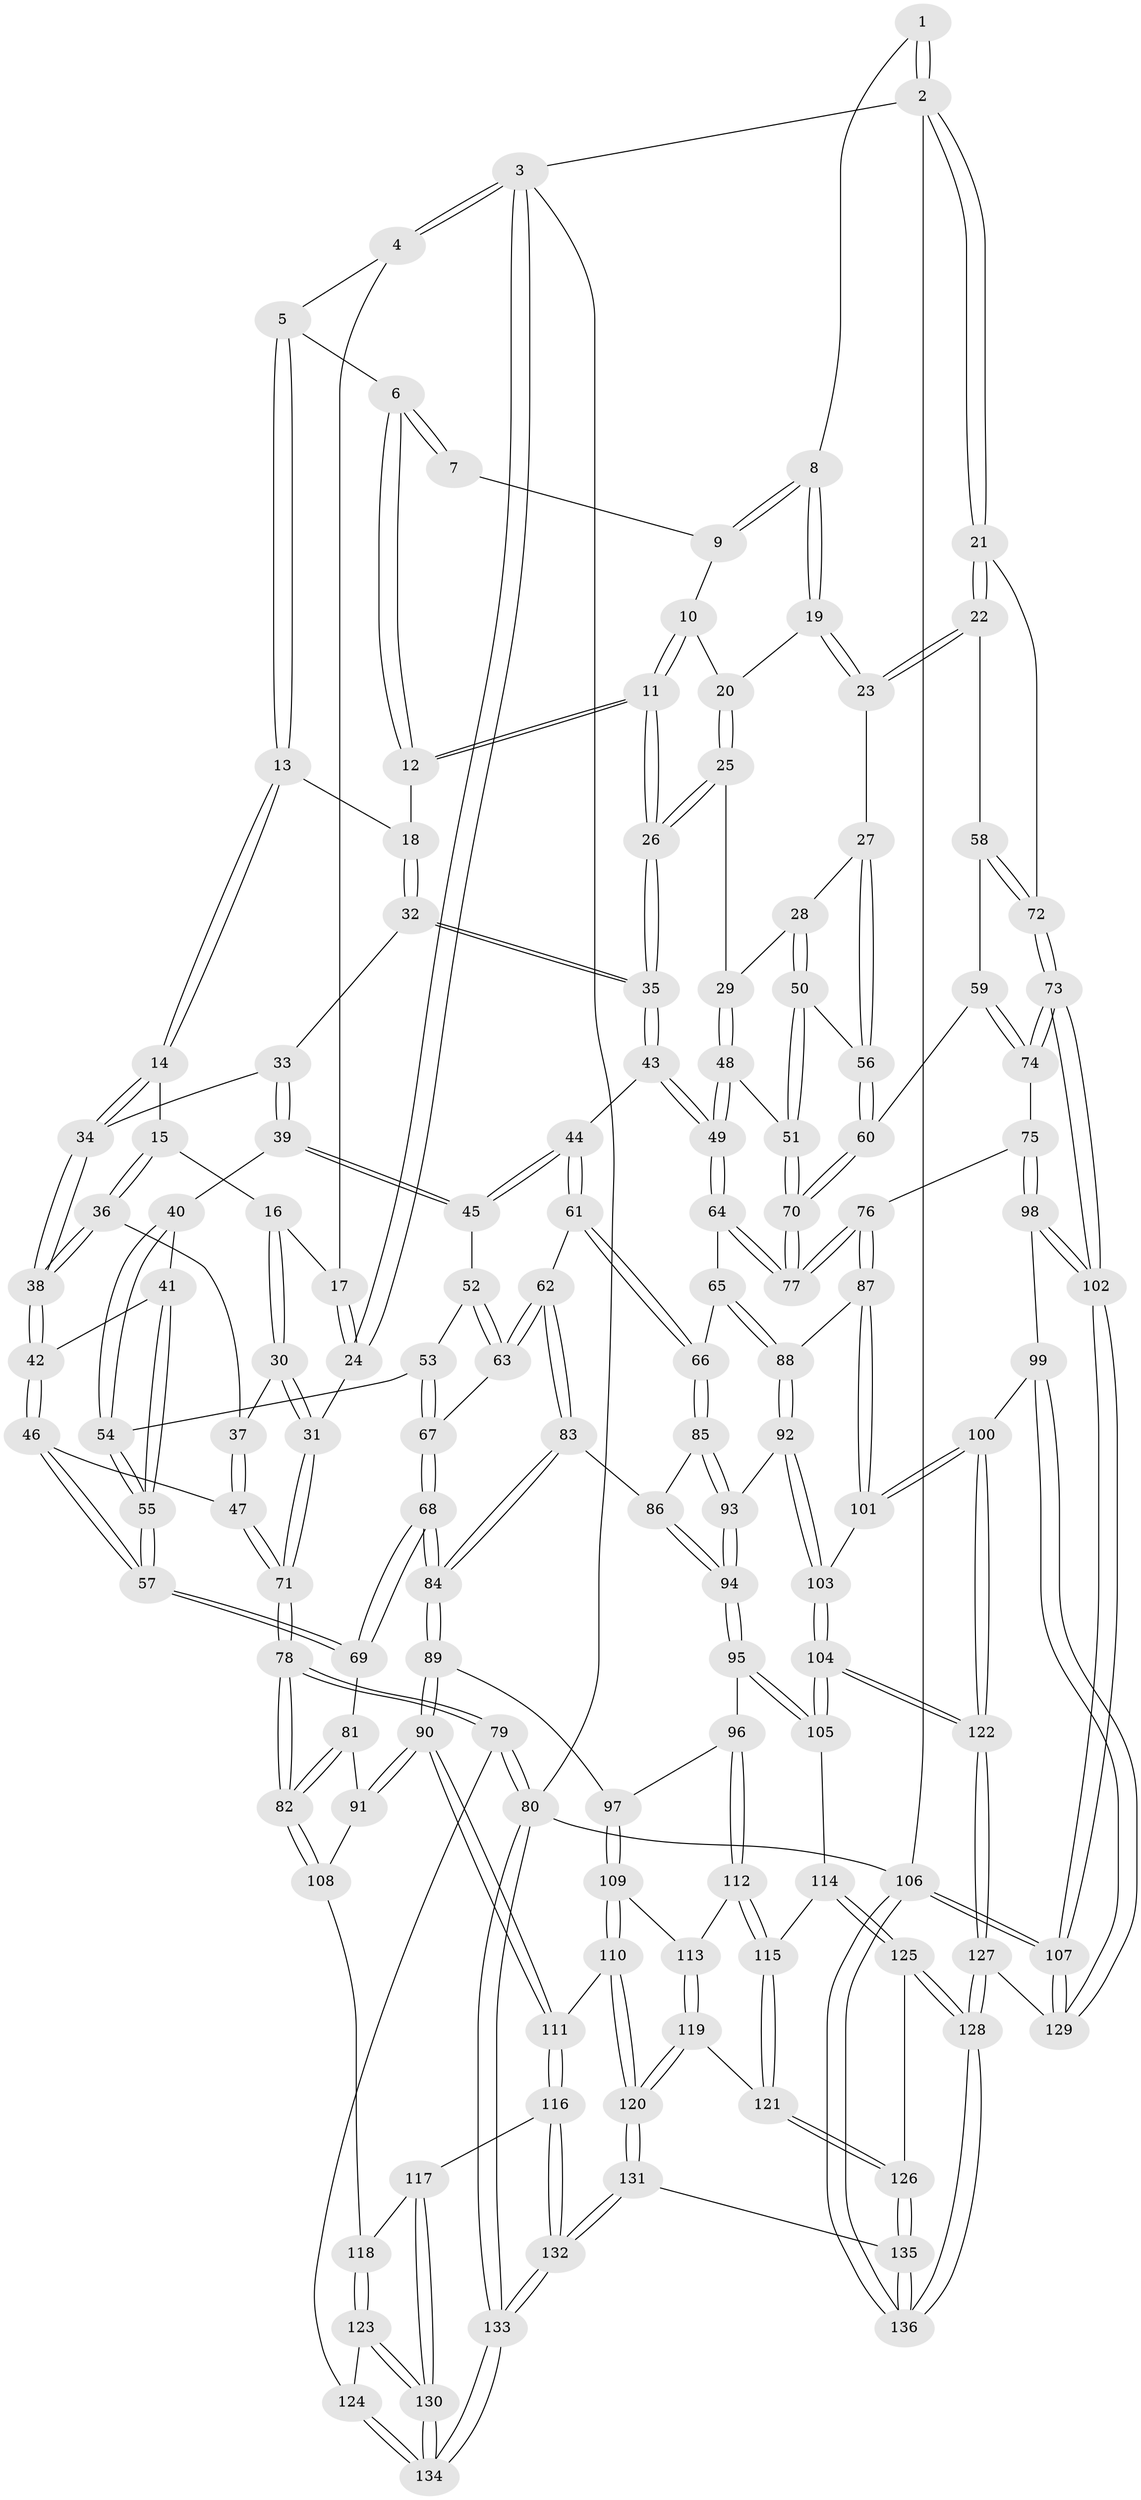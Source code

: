 // Generated by graph-tools (version 1.1) at 2025/03/03/09/25 03:03:29]
// undirected, 136 vertices, 337 edges
graph export_dot {
graph [start="1"]
  node [color=gray90,style=filled];
  1 [pos="+0.9048526063799761+0"];
  2 [pos="+1+0"];
  3 [pos="+0+0"];
  4 [pos="+0.19601501781010403+0"];
  5 [pos="+0.3377621593183798+0"];
  6 [pos="+0.3734119594013781+0"];
  7 [pos="+0.612464460346563+0"];
  8 [pos="+0.7891197653657935+0.060881298686222815"];
  9 [pos="+0.6526074190057275+0.011277273603572953"];
  10 [pos="+0.6318786574348234+0.07703656638358196"];
  11 [pos="+0.5308702284895224+0.1156729079449573"];
  12 [pos="+0.48719401127072753+0.06588648220994252"];
  13 [pos="+0.27259929063782123+0.07673315611682653"];
  14 [pos="+0.2616251038052158+0.09920148341424875"];
  15 [pos="+0.12313914524130515+0.15377309905422892"];
  16 [pos="+0.10096858230681767+0.13211992499717662"];
  17 [pos="+0.09208020075898991+0.10663869660372405"];
  18 [pos="+0.3891497575628881+0.17123516716069404"];
  19 [pos="+0.7882052184592374+0.07899350061092174"];
  20 [pos="+0.7339210959209338+0.11742235124254985"];
  21 [pos="+1+0.20486658058856988"];
  22 [pos="+1+0.2508524068960512"];
  23 [pos="+0.9912369336053057+0.24896403730122119"];
  24 [pos="+0+0"];
  25 [pos="+0.6807735067560131+0.258564987345979"];
  26 [pos="+0.5592999492743126+0.26760165159083565"];
  27 [pos="+0.8627137239196052+0.2989098715418717"];
  28 [pos="+0.7718990773150458+0.29555466950702086"];
  29 [pos="+0.7282853073413053+0.28665826566622665"];
  30 [pos="+0+0.23257906682815338"];
  31 [pos="+0+0.2322506517536007"];
  32 [pos="+0.38066876261341004+0.25749954205809683"];
  33 [pos="+0.34431656047243625+0.2696563212339598"];
  34 [pos="+0.2800670712454032+0.21662850826531457"];
  35 [pos="+0.551896979738732+0.27622690873749284"];
  36 [pos="+0.11549462569458936+0.2711448277438247"];
  37 [pos="+0.052596735717388446+0.27041318670590125"];
  38 [pos="+0.13290220615449913+0.2880250371863436"];
  39 [pos="+0.33242287326467823+0.30722594191560015"];
  40 [pos="+0.21346999064987623+0.3525926544952241"];
  41 [pos="+0.20304605832235867+0.3497041654851033"];
  42 [pos="+0.14588405852870753+0.3310703498856859"];
  43 [pos="+0.5464479602009134+0.3126600827886822"];
  44 [pos="+0.48515854218556237+0.3962399957368062"];
  45 [pos="+0.3510566929244743+0.3959227761049283"];
  46 [pos="+0.09774734953279195+0.4562027598023908"];
  47 [pos="+0.003036139315371753+0.4726185963496843"];
  48 [pos="+0.6802069914209633+0.502951546899647"];
  49 [pos="+0.669891413381119+0.511954490893012"];
  50 [pos="+0.7506779726509801+0.4731565866081372"];
  51 [pos="+0.750010757386665+0.47360277831029485"];
  52 [pos="+0.34852148985563725+0.40045134611473004"];
  53 [pos="+0.2857796754489956+0.44512373711193215"];
  54 [pos="+0.28096004319347456+0.44588736209470875"];
  55 [pos="+0.21762037120049998+0.5035593964845141"];
  56 [pos="+0.8208326759081734+0.4481452322845616"];
  57 [pos="+0.18688705564331445+0.5337579777857198"];
  58 [pos="+0.919002714912008+0.49336915176915164"];
  59 [pos="+0.9071371008158237+0.5080175714978755"];
  60 [pos="+0.8925432618400573+0.5115455068138546"];
  61 [pos="+0.47892738917223204+0.5269331695402159"];
  62 [pos="+0.4367006965871426+0.5512075737806643"];
  63 [pos="+0.4167564821646628+0.5327328340001883"];
  64 [pos="+0.6650299486433869+0.5270333118057344"];
  65 [pos="+0.6565410739541719+0.5366659541342422"];
  66 [pos="+0.6237375930603773+0.562867424566721"];
  67 [pos="+0.32796017126261273+0.49901922586008485"];
  68 [pos="+0.27269488055382646+0.6067456721839628"];
  69 [pos="+0.19165640423751223+0.5538667394312068"];
  70 [pos="+0.8550532365950316+0.5623706907125664"];
  71 [pos="+0+0.5252511473043122"];
  72 [pos="+1+0.5420446456564709"];
  73 [pos="+1+0.6107109303340937"];
  74 [pos="+1+0.6075145223459524"];
  75 [pos="+0.909154791501967+0.6647670243706831"];
  76 [pos="+0.8393922832631576+0.6257733770880153"];
  77 [pos="+0.8348891968062456+0.6069766731316213"];
  78 [pos="+0+0.6792644570479514"];
  79 [pos="+0+0.8760773869516805"];
  80 [pos="+0+1"];
  81 [pos="+0.1827058859339375+0.5649349967031053"];
  82 [pos="+0+0.6906786614362088"];
  83 [pos="+0.40770462761291903+0.6061134211017559"];
  84 [pos="+0.3381326270049168+0.6684724763083889"];
  85 [pos="+0.6194469606669987+0.5979450450690641"];
  86 [pos="+0.4849115994416237+0.6543707634211737"];
  87 [pos="+0.7785543867673818+0.6914927509121114"];
  88 [pos="+0.7694824285408964+0.687105366614337"];
  89 [pos="+0.3363528819295927+0.6898501250639066"];
  90 [pos="+0.24241252819711004+0.7882121190762489"];
  91 [pos="+0.13232197144192095+0.712336521550987"];
  92 [pos="+0.6212112035320778+0.6737008769239349"];
  93 [pos="+0.6194644847692209+0.6719475477062655"];
  94 [pos="+0.5394123121890307+0.7250817074002283"];
  95 [pos="+0.5181848018451822+0.7601142328893038"];
  96 [pos="+0.48483786611425644+0.7695932269586119"];
  97 [pos="+0.3669294506709321+0.7150728739526808"];
  98 [pos="+0.9188524644097436+0.7407248381169486"];
  99 [pos="+0.8510313837742699+0.8244290230837154"];
  100 [pos="+0.7919574349231694+0.8537317880017491"];
  101 [pos="+0.7768439513755921+0.8023119310968434"];
  102 [pos="+1+0.8102616302275739"];
  103 [pos="+0.6322997556037231+0.6953044328768455"];
  104 [pos="+0.6383521566750293+0.8508935363509649"];
  105 [pos="+0.591855002402869+0.8428448155419359"];
  106 [pos="+1+1"];
  107 [pos="+1+0.884750262103435"];
  108 [pos="+0+0.7225984297119558"];
  109 [pos="+0.39790571898569843+0.8483831236082368"];
  110 [pos="+0.3263465209344531+0.8821800434553368"];
  111 [pos="+0.23969227712385133+0.8090857851453872"];
  112 [pos="+0.47588001243853506+0.7985988490318912"];
  113 [pos="+0.41275674822560016+0.8527346151071896"];
  114 [pos="+0.5449841236418549+0.8794185398612036"];
  115 [pos="+0.4912790797865822+0.8798751390810041"];
  116 [pos="+0.20845679772810272+0.8455203004704746"];
  117 [pos="+0.19716869432309617+0.8507069713487038"];
  118 [pos="+0.10171357862179303+0.8529471848475608"];
  119 [pos="+0.43968603304260045+0.8969274951641792"];
  120 [pos="+0.35027420403055715+0.9556270101656316"];
  121 [pos="+0.4662238988088004+0.9048355865436506"];
  122 [pos="+0.756577845204633+0.9260638204241289"];
  123 [pos="+0.06388658256950873+0.9094896178407342"];
  124 [pos="+0+0.9213736029711336"];
  125 [pos="+0.5458373279001887+0.9291113768205341"];
  126 [pos="+0.47453462335818314+0.9361233372239788"];
  127 [pos="+0.7606110797957069+0.9963256164090666"];
  128 [pos="+0.7273165337701605+1"];
  129 [pos="+1+0.8856015133935037"];
  130 [pos="+0.1258908464400192+0.9840092773137609"];
  131 [pos="+0.3276242989637656+1"];
  132 [pos="+0.31079730979593523+1"];
  133 [pos="+0.18915960160504017+1"];
  134 [pos="+0.13832911538788484+1"];
  135 [pos="+0.4559954701002317+1"];
  136 [pos="+0.7272352662713889+1"];
  1 -- 2;
  1 -- 2;
  1 -- 8;
  2 -- 3;
  2 -- 21;
  2 -- 21;
  2 -- 106;
  3 -- 4;
  3 -- 4;
  3 -- 24;
  3 -- 24;
  3 -- 80;
  4 -- 5;
  4 -- 17;
  5 -- 6;
  5 -- 13;
  5 -- 13;
  6 -- 7;
  6 -- 7;
  6 -- 12;
  6 -- 12;
  7 -- 9;
  8 -- 9;
  8 -- 9;
  8 -- 19;
  8 -- 19;
  9 -- 10;
  10 -- 11;
  10 -- 11;
  10 -- 20;
  11 -- 12;
  11 -- 12;
  11 -- 26;
  11 -- 26;
  12 -- 18;
  13 -- 14;
  13 -- 14;
  13 -- 18;
  14 -- 15;
  14 -- 34;
  14 -- 34;
  15 -- 16;
  15 -- 36;
  15 -- 36;
  16 -- 17;
  16 -- 30;
  16 -- 30;
  17 -- 24;
  17 -- 24;
  18 -- 32;
  18 -- 32;
  19 -- 20;
  19 -- 23;
  19 -- 23;
  20 -- 25;
  20 -- 25;
  21 -- 22;
  21 -- 22;
  21 -- 72;
  22 -- 23;
  22 -- 23;
  22 -- 58;
  23 -- 27;
  24 -- 31;
  25 -- 26;
  25 -- 26;
  25 -- 29;
  26 -- 35;
  26 -- 35;
  27 -- 28;
  27 -- 56;
  27 -- 56;
  28 -- 29;
  28 -- 50;
  28 -- 50;
  29 -- 48;
  29 -- 48;
  30 -- 31;
  30 -- 31;
  30 -- 37;
  31 -- 71;
  31 -- 71;
  32 -- 33;
  32 -- 35;
  32 -- 35;
  33 -- 34;
  33 -- 39;
  33 -- 39;
  34 -- 38;
  34 -- 38;
  35 -- 43;
  35 -- 43;
  36 -- 37;
  36 -- 38;
  36 -- 38;
  37 -- 47;
  37 -- 47;
  38 -- 42;
  38 -- 42;
  39 -- 40;
  39 -- 45;
  39 -- 45;
  40 -- 41;
  40 -- 54;
  40 -- 54;
  41 -- 42;
  41 -- 55;
  41 -- 55;
  42 -- 46;
  42 -- 46;
  43 -- 44;
  43 -- 49;
  43 -- 49;
  44 -- 45;
  44 -- 45;
  44 -- 61;
  44 -- 61;
  45 -- 52;
  46 -- 47;
  46 -- 57;
  46 -- 57;
  47 -- 71;
  47 -- 71;
  48 -- 49;
  48 -- 49;
  48 -- 51;
  49 -- 64;
  49 -- 64;
  50 -- 51;
  50 -- 51;
  50 -- 56;
  51 -- 70;
  51 -- 70;
  52 -- 53;
  52 -- 63;
  52 -- 63;
  53 -- 54;
  53 -- 67;
  53 -- 67;
  54 -- 55;
  54 -- 55;
  55 -- 57;
  55 -- 57;
  56 -- 60;
  56 -- 60;
  57 -- 69;
  57 -- 69;
  58 -- 59;
  58 -- 72;
  58 -- 72;
  59 -- 60;
  59 -- 74;
  59 -- 74;
  60 -- 70;
  60 -- 70;
  61 -- 62;
  61 -- 66;
  61 -- 66;
  62 -- 63;
  62 -- 63;
  62 -- 83;
  62 -- 83;
  63 -- 67;
  64 -- 65;
  64 -- 77;
  64 -- 77;
  65 -- 66;
  65 -- 88;
  65 -- 88;
  66 -- 85;
  66 -- 85;
  67 -- 68;
  67 -- 68;
  68 -- 69;
  68 -- 69;
  68 -- 84;
  68 -- 84;
  69 -- 81;
  70 -- 77;
  70 -- 77;
  71 -- 78;
  71 -- 78;
  72 -- 73;
  72 -- 73;
  73 -- 74;
  73 -- 74;
  73 -- 102;
  73 -- 102;
  74 -- 75;
  75 -- 76;
  75 -- 98;
  75 -- 98;
  76 -- 77;
  76 -- 77;
  76 -- 87;
  76 -- 87;
  78 -- 79;
  78 -- 79;
  78 -- 82;
  78 -- 82;
  79 -- 80;
  79 -- 80;
  79 -- 124;
  80 -- 133;
  80 -- 133;
  80 -- 106;
  81 -- 82;
  81 -- 82;
  81 -- 91;
  82 -- 108;
  82 -- 108;
  83 -- 84;
  83 -- 84;
  83 -- 86;
  84 -- 89;
  84 -- 89;
  85 -- 86;
  85 -- 93;
  85 -- 93;
  86 -- 94;
  86 -- 94;
  87 -- 88;
  87 -- 101;
  87 -- 101;
  88 -- 92;
  88 -- 92;
  89 -- 90;
  89 -- 90;
  89 -- 97;
  90 -- 91;
  90 -- 91;
  90 -- 111;
  90 -- 111;
  91 -- 108;
  92 -- 93;
  92 -- 103;
  92 -- 103;
  93 -- 94;
  93 -- 94;
  94 -- 95;
  94 -- 95;
  95 -- 96;
  95 -- 105;
  95 -- 105;
  96 -- 97;
  96 -- 112;
  96 -- 112;
  97 -- 109;
  97 -- 109;
  98 -- 99;
  98 -- 102;
  98 -- 102;
  99 -- 100;
  99 -- 129;
  99 -- 129;
  100 -- 101;
  100 -- 101;
  100 -- 122;
  100 -- 122;
  101 -- 103;
  102 -- 107;
  102 -- 107;
  103 -- 104;
  103 -- 104;
  104 -- 105;
  104 -- 105;
  104 -- 122;
  104 -- 122;
  105 -- 114;
  106 -- 107;
  106 -- 107;
  106 -- 136;
  106 -- 136;
  107 -- 129;
  107 -- 129;
  108 -- 118;
  109 -- 110;
  109 -- 110;
  109 -- 113;
  110 -- 111;
  110 -- 120;
  110 -- 120;
  111 -- 116;
  111 -- 116;
  112 -- 113;
  112 -- 115;
  112 -- 115;
  113 -- 119;
  113 -- 119;
  114 -- 115;
  114 -- 125;
  114 -- 125;
  115 -- 121;
  115 -- 121;
  116 -- 117;
  116 -- 132;
  116 -- 132;
  117 -- 118;
  117 -- 130;
  117 -- 130;
  118 -- 123;
  118 -- 123;
  119 -- 120;
  119 -- 120;
  119 -- 121;
  120 -- 131;
  120 -- 131;
  121 -- 126;
  121 -- 126;
  122 -- 127;
  122 -- 127;
  123 -- 124;
  123 -- 130;
  123 -- 130;
  124 -- 134;
  124 -- 134;
  125 -- 126;
  125 -- 128;
  125 -- 128;
  126 -- 135;
  126 -- 135;
  127 -- 128;
  127 -- 128;
  127 -- 129;
  128 -- 136;
  128 -- 136;
  130 -- 134;
  130 -- 134;
  131 -- 132;
  131 -- 132;
  131 -- 135;
  132 -- 133;
  132 -- 133;
  133 -- 134;
  133 -- 134;
  135 -- 136;
  135 -- 136;
}
